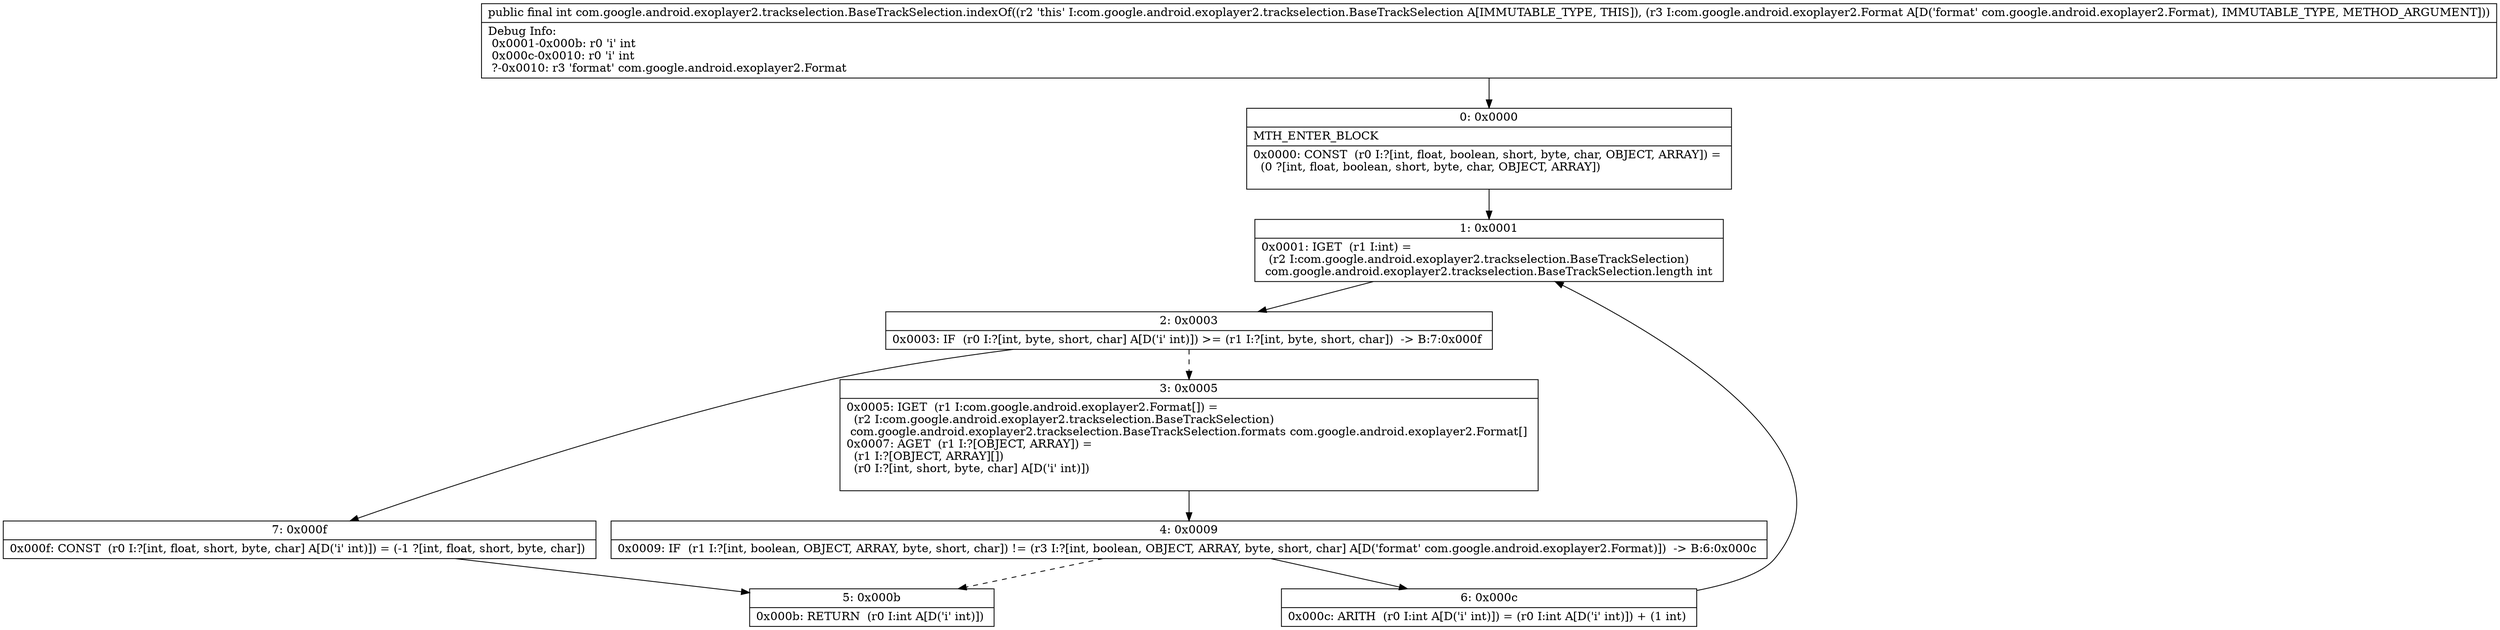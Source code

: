 digraph "CFG forcom.google.android.exoplayer2.trackselection.BaseTrackSelection.indexOf(Lcom\/google\/android\/exoplayer2\/Format;)I" {
Node_0 [shape=record,label="{0\:\ 0x0000|MTH_ENTER_BLOCK\l|0x0000: CONST  (r0 I:?[int, float, boolean, short, byte, char, OBJECT, ARRAY]) = \l  (0 ?[int, float, boolean, short, byte, char, OBJECT, ARRAY])\l \l}"];
Node_1 [shape=record,label="{1\:\ 0x0001|0x0001: IGET  (r1 I:int) = \l  (r2 I:com.google.android.exoplayer2.trackselection.BaseTrackSelection)\l com.google.android.exoplayer2.trackselection.BaseTrackSelection.length int \l}"];
Node_2 [shape=record,label="{2\:\ 0x0003|0x0003: IF  (r0 I:?[int, byte, short, char] A[D('i' int)]) \>= (r1 I:?[int, byte, short, char])  \-\> B:7:0x000f \l}"];
Node_3 [shape=record,label="{3\:\ 0x0005|0x0005: IGET  (r1 I:com.google.android.exoplayer2.Format[]) = \l  (r2 I:com.google.android.exoplayer2.trackselection.BaseTrackSelection)\l com.google.android.exoplayer2.trackselection.BaseTrackSelection.formats com.google.android.exoplayer2.Format[] \l0x0007: AGET  (r1 I:?[OBJECT, ARRAY]) = \l  (r1 I:?[OBJECT, ARRAY][])\l  (r0 I:?[int, short, byte, char] A[D('i' int)])\l \l}"];
Node_4 [shape=record,label="{4\:\ 0x0009|0x0009: IF  (r1 I:?[int, boolean, OBJECT, ARRAY, byte, short, char]) != (r3 I:?[int, boolean, OBJECT, ARRAY, byte, short, char] A[D('format' com.google.android.exoplayer2.Format)])  \-\> B:6:0x000c \l}"];
Node_5 [shape=record,label="{5\:\ 0x000b|0x000b: RETURN  (r0 I:int A[D('i' int)]) \l}"];
Node_6 [shape=record,label="{6\:\ 0x000c|0x000c: ARITH  (r0 I:int A[D('i' int)]) = (r0 I:int A[D('i' int)]) + (1 int) \l}"];
Node_7 [shape=record,label="{7\:\ 0x000f|0x000f: CONST  (r0 I:?[int, float, short, byte, char] A[D('i' int)]) = (\-1 ?[int, float, short, byte, char]) \l}"];
MethodNode[shape=record,label="{public final int com.google.android.exoplayer2.trackselection.BaseTrackSelection.indexOf((r2 'this' I:com.google.android.exoplayer2.trackselection.BaseTrackSelection A[IMMUTABLE_TYPE, THIS]), (r3 I:com.google.android.exoplayer2.Format A[D('format' com.google.android.exoplayer2.Format), IMMUTABLE_TYPE, METHOD_ARGUMENT]))  | Debug Info:\l  0x0001\-0x000b: r0 'i' int\l  0x000c\-0x0010: r0 'i' int\l  ?\-0x0010: r3 'format' com.google.android.exoplayer2.Format\l}"];
MethodNode -> Node_0;
Node_0 -> Node_1;
Node_1 -> Node_2;
Node_2 -> Node_3[style=dashed];
Node_2 -> Node_7;
Node_3 -> Node_4;
Node_4 -> Node_5[style=dashed];
Node_4 -> Node_6;
Node_6 -> Node_1;
Node_7 -> Node_5;
}

